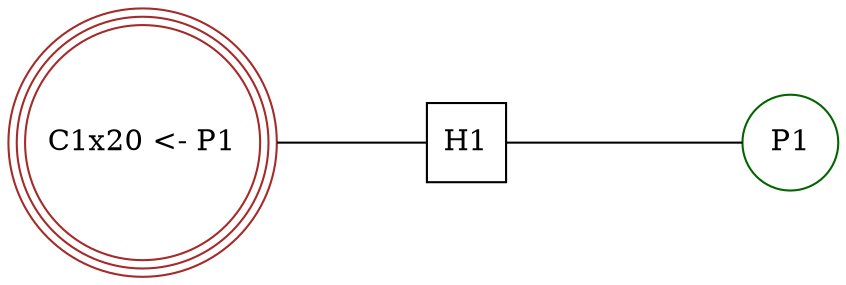 digraph finite_state_machine {
	layout="circo"
	edge [ arrowhead=none ];

	subgraph hubs { // all hubs should be listed here
		// hub nodes should follow format H + index 
		rank=min
		node [shape = square];
		H1; 
	}

	subgraph producers { // all producers are listed here
		// producer nodes should follow format P + index
		node [shape = circle, color = darkgreen, rank = 2];
		P1; 

		P1 -> H1
	}

	subgraph consumers { // all consumer clusters are lister here
		// consumer cluster nodes should follow format C + index
		// the label for consumer cluster should follow format:
		// 		Cx<number of consumers> <- <producer id> [<producer id>, ...]
		node [shape = circle, peripheries=3, color = brown, width=1];
		C1 [label = "C1x20 <- P1"]

		C1 -> H1 
	}
}
